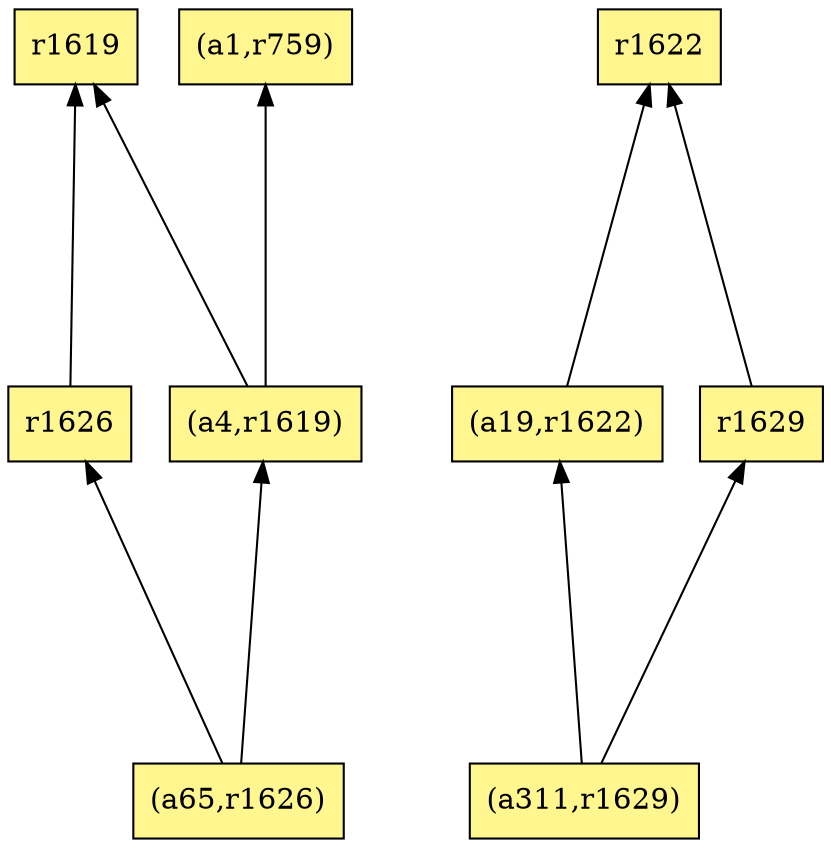 digraph G {
rankdir=BT;ranksep="2.0";
"r1619" [shape=record,fillcolor=khaki1,style=filled,label="{r1619}"];
"(a1,r759)" [shape=record,fillcolor=khaki1,style=filled,label="{(a1,r759)}"];
"(a19,r1622)" [shape=record,fillcolor=khaki1,style=filled,label="{(a19,r1622)}"];
"(a4,r1619)" [shape=record,fillcolor=khaki1,style=filled,label="{(a4,r1619)}"];
"r1622" [shape=record,fillcolor=khaki1,style=filled,label="{r1622}"];
"r1626" [shape=record,fillcolor=khaki1,style=filled,label="{r1626}"];
"(a65,r1626)" [shape=record,fillcolor=khaki1,style=filled,label="{(a65,r1626)}"];
"(a311,r1629)" [shape=record,fillcolor=khaki1,style=filled,label="{(a311,r1629)}"];
"r1629" [shape=record,fillcolor=khaki1,style=filled,label="{r1629}"];
"(a19,r1622)" -> "r1622"
"(a4,r1619)" -> "r1619"
"(a4,r1619)" -> "(a1,r759)"
"r1626" -> "r1619"
"(a65,r1626)" -> "r1626"
"(a65,r1626)" -> "(a4,r1619)"
"(a311,r1629)" -> "(a19,r1622)"
"(a311,r1629)" -> "r1629"
"r1629" -> "r1622"
}